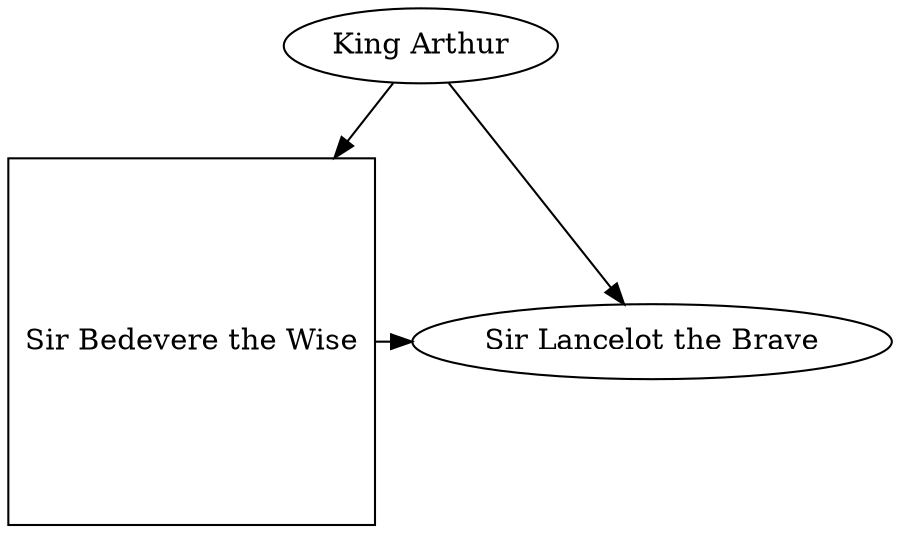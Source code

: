 // The Roundtable
digraph {
	A [label="King Arthur"]
	B [label="Sir Bedevere the Wise" shape=square]
	L [label="Sir Lancelot the Brave"]
	A -> B
	A -> L
	B -> L [constraint=false]
}
